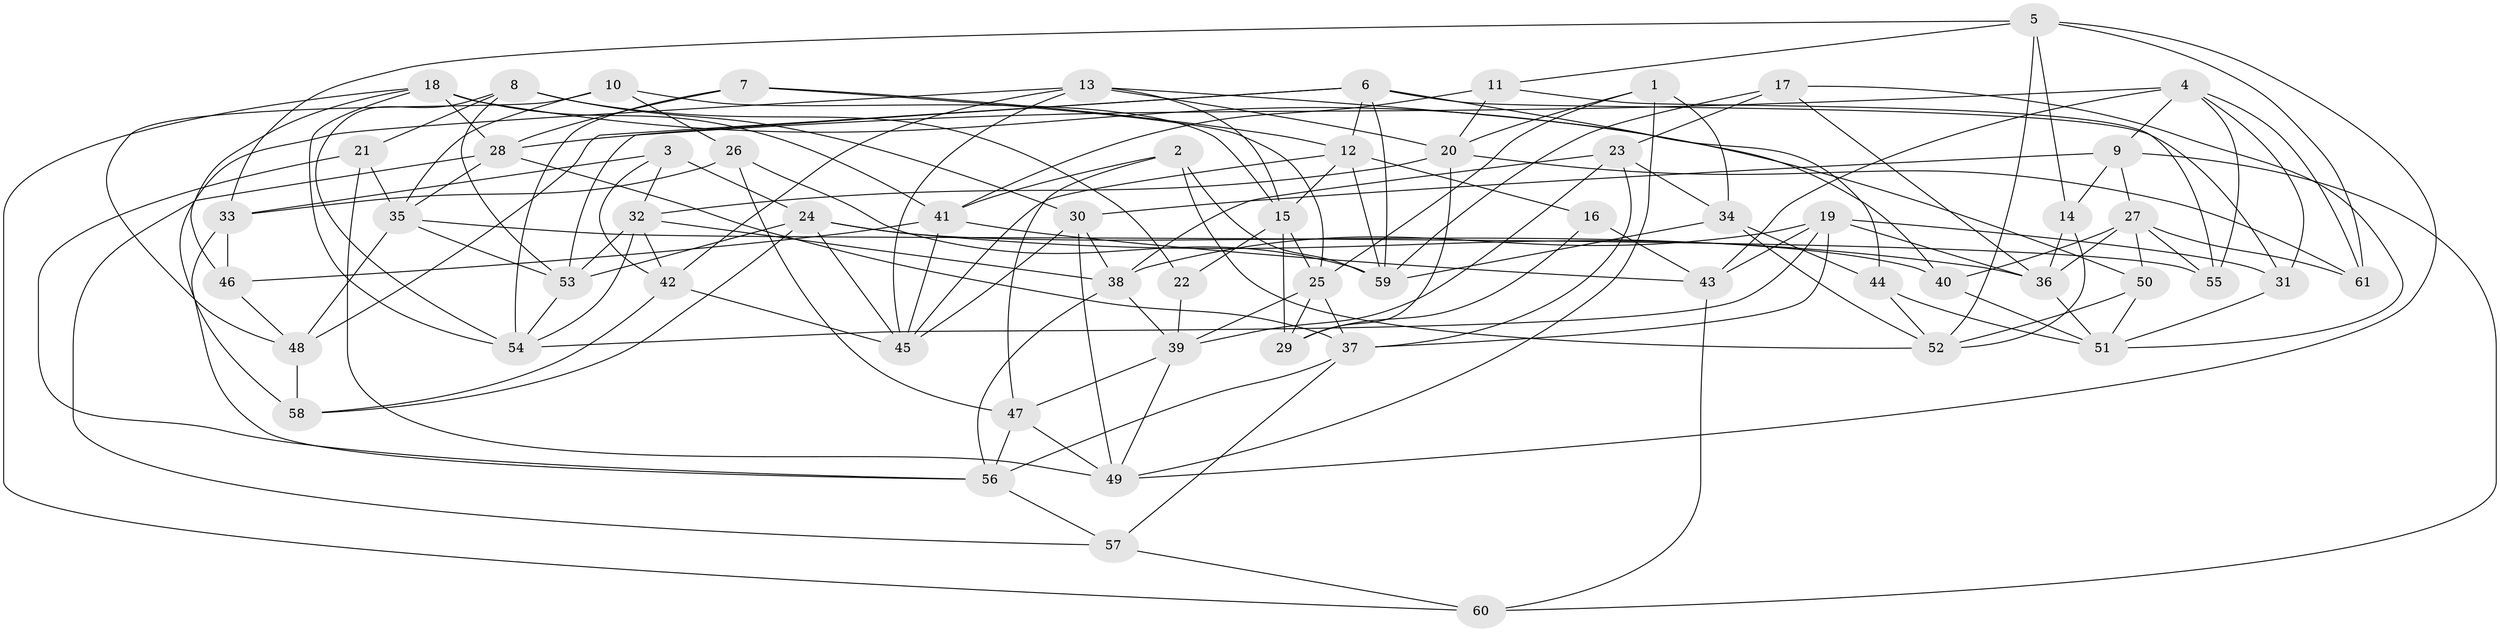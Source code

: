 // original degree distribution, {4: 1.0}
// Generated by graph-tools (version 1.1) at 2025/38/03/04/25 23:38:10]
// undirected, 61 vertices, 154 edges
graph export_dot {
  node [color=gray90,style=filled];
  1;
  2;
  3;
  4;
  5;
  6;
  7;
  8;
  9;
  10;
  11;
  12;
  13;
  14;
  15;
  16;
  17;
  18;
  19;
  20;
  21;
  22;
  23;
  24;
  25;
  26;
  27;
  28;
  29;
  30;
  31;
  32;
  33;
  34;
  35;
  36;
  37;
  38;
  39;
  40;
  41;
  42;
  43;
  44;
  45;
  46;
  47;
  48;
  49;
  50;
  51;
  52;
  53;
  54;
  55;
  56;
  57;
  58;
  59;
  60;
  61;
  1 -- 20 [weight=1.0];
  1 -- 25 [weight=1.0];
  1 -- 34 [weight=1.0];
  1 -- 49 [weight=1.0];
  2 -- 41 [weight=1.0];
  2 -- 47 [weight=1.0];
  2 -- 52 [weight=1.0];
  2 -- 59 [weight=1.0];
  3 -- 24 [weight=1.0];
  3 -- 32 [weight=1.0];
  3 -- 33 [weight=1.0];
  3 -- 42 [weight=1.0];
  4 -- 9 [weight=1.0];
  4 -- 28 [weight=1.0];
  4 -- 31 [weight=1.0];
  4 -- 43 [weight=1.0];
  4 -- 55 [weight=1.0];
  4 -- 61 [weight=1.0];
  5 -- 11 [weight=1.0];
  5 -- 14 [weight=1.0];
  5 -- 33 [weight=1.0];
  5 -- 49 [weight=1.0];
  5 -- 52 [weight=1.0];
  5 -- 61 [weight=1.0];
  6 -- 12 [weight=1.0];
  6 -- 31 [weight=1.0];
  6 -- 44 [weight=1.0];
  6 -- 48 [weight=1.0];
  6 -- 53 [weight=1.0];
  6 -- 59 [weight=1.0];
  7 -- 12 [weight=1.0];
  7 -- 25 [weight=1.0];
  7 -- 28 [weight=1.0];
  7 -- 54 [weight=1.0];
  8 -- 21 [weight=1.0];
  8 -- 22 [weight=2.0];
  8 -- 30 [weight=1.0];
  8 -- 53 [weight=1.0];
  8 -- 54 [weight=1.0];
  9 -- 14 [weight=1.0];
  9 -- 27 [weight=1.0];
  9 -- 30 [weight=2.0];
  9 -- 60 [weight=1.0];
  10 -- 15 [weight=1.0];
  10 -- 26 [weight=1.0];
  10 -- 35 [weight=1.0];
  10 -- 48 [weight=1.0];
  11 -- 20 [weight=1.0];
  11 -- 41 [weight=1.0];
  11 -- 55 [weight=1.0];
  12 -- 15 [weight=1.0];
  12 -- 16 [weight=1.0];
  12 -- 45 [weight=1.0];
  12 -- 59 [weight=1.0];
  13 -- 15 [weight=1.0];
  13 -- 20 [weight=1.0];
  13 -- 40 [weight=1.0];
  13 -- 42 [weight=1.0];
  13 -- 45 [weight=1.0];
  13 -- 58 [weight=1.0];
  14 -- 36 [weight=1.0];
  14 -- 52 [weight=1.0];
  15 -- 22 [weight=1.0];
  15 -- 25 [weight=1.0];
  15 -- 29 [weight=1.0];
  16 -- 29 [weight=1.0];
  16 -- 43 [weight=2.0];
  17 -- 23 [weight=1.0];
  17 -- 36 [weight=1.0];
  17 -- 51 [weight=1.0];
  17 -- 59 [weight=1.0];
  18 -- 28 [weight=1.0];
  18 -- 41 [weight=1.0];
  18 -- 46 [weight=1.0];
  18 -- 50 [weight=1.0];
  18 -- 54 [weight=1.0];
  18 -- 60 [weight=1.0];
  19 -- 31 [weight=1.0];
  19 -- 36 [weight=1.0];
  19 -- 37 [weight=1.0];
  19 -- 38 [weight=1.0];
  19 -- 43 [weight=1.0];
  19 -- 54 [weight=1.0];
  20 -- 29 [weight=1.0];
  20 -- 32 [weight=1.0];
  20 -- 61 [weight=1.0];
  21 -- 35 [weight=1.0];
  21 -- 49 [weight=1.0];
  21 -- 56 [weight=1.0];
  22 -- 39 [weight=1.0];
  23 -- 34 [weight=2.0];
  23 -- 37 [weight=1.0];
  23 -- 38 [weight=1.0];
  23 -- 39 [weight=1.0];
  24 -- 36 [weight=1.0];
  24 -- 40 [weight=1.0];
  24 -- 45 [weight=1.0];
  24 -- 53 [weight=1.0];
  24 -- 58 [weight=1.0];
  25 -- 29 [weight=1.0];
  25 -- 37 [weight=1.0];
  25 -- 39 [weight=1.0];
  26 -- 33 [weight=2.0];
  26 -- 47 [weight=2.0];
  26 -- 59 [weight=1.0];
  27 -- 36 [weight=1.0];
  27 -- 40 [weight=1.0];
  27 -- 50 [weight=1.0];
  27 -- 55 [weight=1.0];
  27 -- 61 [weight=1.0];
  28 -- 35 [weight=1.0];
  28 -- 37 [weight=1.0];
  28 -- 57 [weight=1.0];
  30 -- 38 [weight=1.0];
  30 -- 45 [weight=1.0];
  30 -- 49 [weight=1.0];
  31 -- 51 [weight=1.0];
  32 -- 38 [weight=1.0];
  32 -- 42 [weight=1.0];
  32 -- 53 [weight=1.0];
  32 -- 54 [weight=1.0];
  33 -- 46 [weight=1.0];
  33 -- 56 [weight=1.0];
  34 -- 44 [weight=1.0];
  34 -- 52 [weight=1.0];
  34 -- 59 [weight=1.0];
  35 -- 48 [weight=1.0];
  35 -- 53 [weight=1.0];
  35 -- 55 [weight=1.0];
  36 -- 51 [weight=1.0];
  37 -- 56 [weight=1.0];
  37 -- 57 [weight=1.0];
  38 -- 39 [weight=1.0];
  38 -- 56 [weight=1.0];
  39 -- 47 [weight=1.0];
  39 -- 49 [weight=1.0];
  40 -- 51 [weight=1.0];
  41 -- 43 [weight=1.0];
  41 -- 45 [weight=1.0];
  41 -- 46 [weight=1.0];
  42 -- 45 [weight=1.0];
  42 -- 58 [weight=2.0];
  43 -- 60 [weight=1.0];
  44 -- 51 [weight=1.0];
  44 -- 52 [weight=1.0];
  46 -- 48 [weight=1.0];
  47 -- 49 [weight=1.0];
  47 -- 56 [weight=1.0];
  48 -- 58 [weight=2.0];
  50 -- 51 [weight=1.0];
  50 -- 52 [weight=1.0];
  53 -- 54 [weight=1.0];
  56 -- 57 [weight=1.0];
  57 -- 60 [weight=1.0];
}

